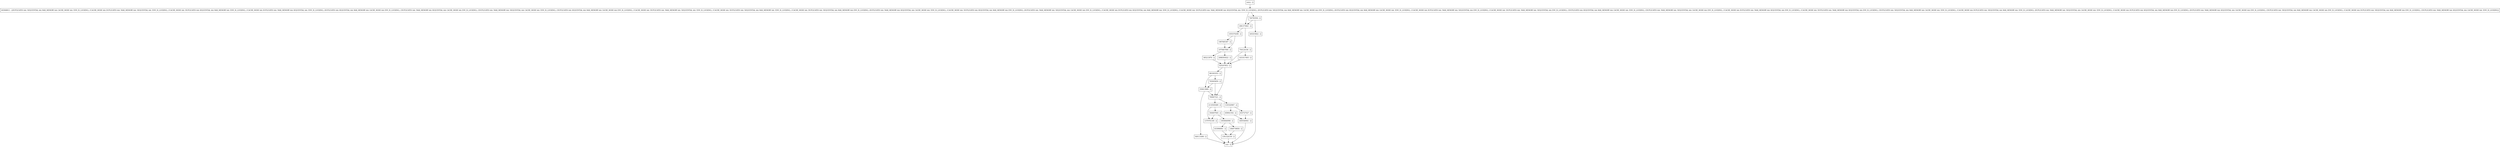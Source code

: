 digraph updateLNSlotKey {
node [shape=record];
458941502 [label="458941502 - []"];
981003353 [label="981003353 - []"];
1979467906 [label="1979467906 - []"];
1605540941 [label="1605540941 - []"];
2088393022 [label="2088393022 - []"];
1379791330 [label="1379791330 - []"];
633996901 [label="633996901 - []"];
1987685387 [label="1987685387 - []"];
504007945 [label="504007945 - []"];
1055370298 [label="1055370298 - []"];
603068011 [label="603068011 - [(DUPLICATES && !SEQUENTIAL && MAX_MEMORY && CACHE_MODE && !ENV_IS_LOCKING), (!CACHE_MODE && DUPLICATES && !MAX_MEMORY && !SEQUENTIAL && !ENV_IS_LOCKING), (!CACHE_MODE && !DUPLICATES && SEQUENTIAL && MAX_MEMORY && !ENV_IS_LOCKING), (!CACHE_MODE && DUPLICATES && !MAX_MEMORY && SEQUENTIAL && !ENV_IS_LOCKING), (DUPLICATES && SEQUENTIAL && MAX_MEMORY && CACHE_MODE && ENV_IS_LOCKING), (!DUPLICATES && !MAX_MEMORY && SEQUENTIAL && CACHE_MODE && ENV_IS_LOCKING), (!DUPLICATES && !MAX_MEMORY && !SEQUENTIAL && CACHE_MODE && !ENV_IS_LOCKING), (!DUPLICATES && SEQUENTIAL && MAX_MEMORY && CACHE_MODE && ENV_IS_LOCKING), (!CACHE_MODE && !DUPLICATES && !MAX_MEMORY && !SEQUENTIAL && !ENV_IS_LOCKING), (!CACHE_MODE && !DUPLICATES && !SEQUENTIAL && MAX_MEMORY && !ENV_IS_LOCKING), (!CACHE_MODE && !DUPLICATES && !SEQUENTIAL && MAX_MEMORY && ENV_IS_LOCKING), (DUPLICATES && !MAX_MEMORY && SEQUENTIAL && CACHE_MODE && !ENV_IS_LOCKING), (!CACHE_MODE && !DUPLICATES && SEQUENTIAL && MAX_MEMORY && ENV_IS_LOCKING), (DUPLICATES && !MAX_MEMORY && !SEQUENTIAL && CACHE_MODE && ENV_IS_LOCKING), (!CACHE_MODE && DUPLICATES && SEQUENTIAL && MAX_MEMORY && !ENV_IS_LOCKING), (!CACHE_MODE && !DUPLICATES && !MAX_MEMORY && SEQUENTIAL && !ENV_IS_LOCKING), (DUPLICATES && !SEQUENTIAL && MAX_MEMORY && CACHE_MODE && ENV_IS_LOCKING), (DUPLICATES && SEQUENTIAL && MAX_MEMORY && CACHE_MODE && !ENV_IS_LOCKING), (!CACHE_MODE && DUPLICATES && !MAX_MEMORY && !SEQUENTIAL && ENV_IS_LOCKING), (!CACHE_MODE && !DUPLICATES && !MAX_MEMORY && !SEQUENTIAL && ENV_IS_LOCKING), (!DUPLICATES && SEQUENTIAL && MAX_MEMORY && CACHE_MODE && !ENV_IS_LOCKING), (!DUPLICATES && !MAX_MEMORY && !SEQUENTIAL && CACHE_MODE && ENV_IS_LOCKING), (!CACHE_MODE && DUPLICATES && !MAX_MEMORY && SEQUENTIAL && ENV_IS_LOCKING), (!CACHE_MODE && !DUPLICATES && !MAX_MEMORY && SEQUENTIAL && ENV_IS_LOCKING), (!DUPLICATES && !SEQUENTIAL && MAX_MEMORY && CACHE_MODE && !ENV_IS_LOCKING), (!CACHE_MODE && DUPLICATES && !SEQUENTIAL && MAX_MEMORY && !ENV_IS_LOCKING), (DUPLICATES && !MAX_MEMORY && !SEQUENTIAL && CACHE_MODE && !ENV_IS_LOCKING), (!CACHE_MODE && DUPLICATES && SEQUENTIAL && MAX_MEMORY && ENV_IS_LOCKING), (DUPLICATES && !MAX_MEMORY && SEQUENTIAL && CACHE_MODE && ENV_IS_LOCKING), (!DUPLICATES && !SEQUENTIAL && MAX_MEMORY && CACHE_MODE && ENV_IS_LOCKING), (!CACHE_MODE && DUPLICATES && !SEQUENTIAL && MAX_MEMORY && ENV_IS_LOCKING), (!DUPLICATES && !MAX_MEMORY && SEQUENTIAL && CACHE_MODE && !ENV_IS_LOCKING)]"];
385213976 [label="385213976 - []"];
525247852 [label="525247852 - []"];
2116545489 [label="2116545489 - []"];
1868739856 [label="1868739856 - []"];
1881373841 [label="1881373841 - []"];
769067321 [label="769067321 - []"];
833727527 [label="833727527 - []"];
entry [label="entry - []"];
exit [label="exit - []"];
740783594 [label="740783594 - []"];
1431017603 [label="1431017603 - []"];
350613889 [label="350613889 - []"];
1850846998 [label="1850846998 - []"];
1165320967 [label="1165320967 - []"];
704124106 [label="704124106 - []"];
445253822 [label="445253822 - []"];
765005859 [label="765005859 - []"];
949115496 [label="949115496 - []"];
1391324159 [label="1391324159 - []"];
entry;
exit;
458941502 -> 1605540941;
981003353 -> 350613889;
981003353 -> 765005859;
1979467906 -> 2088393022;
1979467906 -> 385213976;
1605540941 -> exit;
2088393022 -> 525247852;
1379791330 -> exit;
633996901 -> 1391324159;
1987685387 -> 1979467906;
504007945 -> 1850846998;
504007945 -> 1379791330;
1055370298 -> 1987685387;
1055370298 -> 1979467906;
603068011 -> 740783594;
603068011 -> 1881373841;
385213976 -> 525247852;
525247852 -> 981003353;
525247852 -> 769067321;
2116545489 -> 504007945;
2116545489 -> 1379791330;
1868739856 -> 1391324159;
1881373841 -> 1055370298;
1881373841 -> 704124106;
769067321 -> 2116545489;
769067321 -> 1165320967;
833727527 -> 1605540941;
entry -> 603068011;
740783594 -> 1881373841;
740783594 -> 445253822;
1431017603 -> 525247852;
350613889 -> 769067321;
350613889 -> 949115496;
1850846998 -> 633996901;
1850846998 -> 1868739856;
1165320967 -> 833727527;
1165320967 -> 458941502;
704124106 -> 525247852;
704124106 -> 1431017603;
445253822 -> exit;
765005859 -> 350613889;
765005859 -> 769067321;
949115496 -> exit;
1391324159 -> exit;
}

